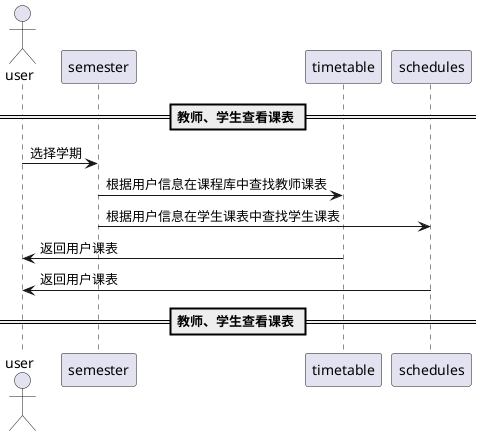 @startuml
actor user

== 教师、学生查看课表 ==
user -> semester :选择学期
semester -> timetable:根据用户信息在课程库中查找教师课表
semester -> schedules:根据用户信息在学生课表中查找学生课表
timetable -> user:返回用户课表
schedules -> user:返回用户课表

== 教师、学生查看课表 ==
@enduml

